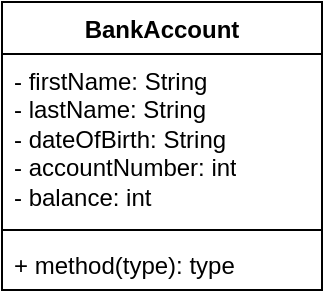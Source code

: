 <mxfile version="23.1.1" type="device">
  <diagram name="Page-1" id="nPVPq7CGHZ2YOKw17SC3">
    <mxGraphModel dx="372" dy="303" grid="1" gridSize="10" guides="1" tooltips="1" connect="1" arrows="1" fold="1" page="1" pageScale="1" pageWidth="827" pageHeight="1169" math="0" shadow="0">
      <root>
        <mxCell id="0" />
        <mxCell id="1" parent="0" />
        <mxCell id="3nRpNimR1a4ENi1D1sEB-1" value="BankAccount" style="swimlane;fontStyle=1;align=center;verticalAlign=top;childLayout=stackLayout;horizontal=1;startSize=26;horizontalStack=0;resizeParent=1;resizeParentMax=0;resizeLast=0;collapsible=1;marginBottom=0;whiteSpace=wrap;html=1;" vertex="1" parent="1">
          <mxGeometry x="80" y="40" width="160" height="144" as="geometry" />
        </mxCell>
        <mxCell id="3nRpNimR1a4ENi1D1sEB-2" value="- firstName: String&lt;br&gt;- lastName: String&lt;br&gt;- dateOfBirth: String&lt;br&gt;- accountNumber: int&lt;br&gt;- balance: int" style="text;strokeColor=none;fillColor=none;align=left;verticalAlign=top;spacingLeft=4;spacingRight=4;overflow=hidden;rotatable=0;points=[[0,0.5],[1,0.5]];portConstraint=eastwest;whiteSpace=wrap;html=1;" vertex="1" parent="3nRpNimR1a4ENi1D1sEB-1">
          <mxGeometry y="26" width="160" height="84" as="geometry" />
        </mxCell>
        <mxCell id="3nRpNimR1a4ENi1D1sEB-3" value="" style="line;strokeWidth=1;fillColor=none;align=left;verticalAlign=middle;spacingTop=-1;spacingLeft=3;spacingRight=3;rotatable=0;labelPosition=right;points=[];portConstraint=eastwest;strokeColor=inherit;" vertex="1" parent="3nRpNimR1a4ENi1D1sEB-1">
          <mxGeometry y="110" width="160" height="8" as="geometry" />
        </mxCell>
        <mxCell id="3nRpNimR1a4ENi1D1sEB-4" value="+ method(type): type" style="text;strokeColor=none;fillColor=none;align=left;verticalAlign=top;spacingLeft=4;spacingRight=4;overflow=hidden;rotatable=0;points=[[0,0.5],[1,0.5]];portConstraint=eastwest;whiteSpace=wrap;html=1;" vertex="1" parent="3nRpNimR1a4ENi1D1sEB-1">
          <mxGeometry y="118" width="160" height="26" as="geometry" />
        </mxCell>
      </root>
    </mxGraphModel>
  </diagram>
</mxfile>
